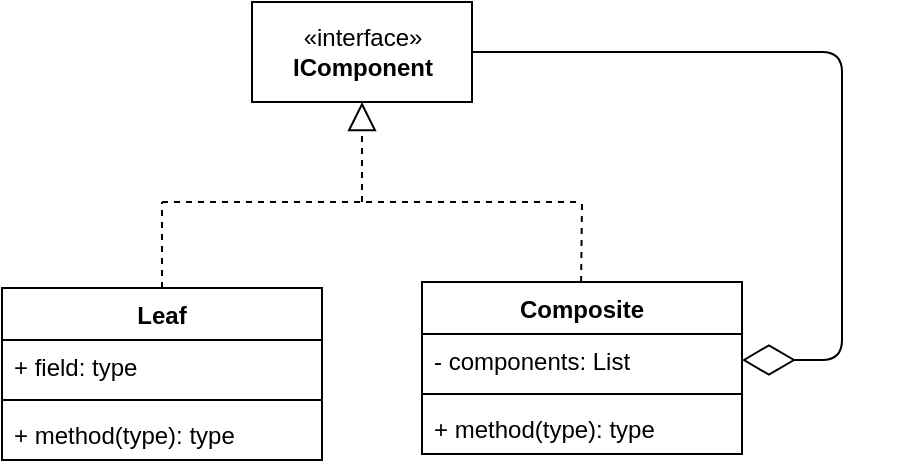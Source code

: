 <mxfile version="10.6.0" type="device"><diagram id="-K9UM8dim59znH_Db7uy" name="Page-1"><mxGraphModel dx="754" dy="386" grid="1" gridSize="10" guides="1" tooltips="1" connect="1" arrows="1" fold="1" page="1" pageScale="1" pageWidth="850" pageHeight="1100" math="0" shadow="0"><root><mxCell id="0"/><mxCell id="1" parent="0"/><mxCell id="X97QrfM6GMMRkTykl-i_-1" value="«interface»&lt;br&gt;&lt;b&gt;IComponent&lt;/b&gt;&lt;br&gt;" style="html=1;" vertex="1" parent="1"><mxGeometry x="225" y="100" width="110" height="50" as="geometry"/></mxCell><mxCell id="X97QrfM6GMMRkTykl-i_-2" value="Composite" style="swimlane;fontStyle=1;align=center;verticalAlign=top;childLayout=stackLayout;horizontal=1;startSize=26;horizontalStack=0;resizeParent=1;resizeParentMax=0;resizeLast=0;collapsible=1;marginBottom=0;" vertex="1" parent="1"><mxGeometry x="310" y="240" width="160" height="86" as="geometry"/></mxCell><mxCell id="X97QrfM6GMMRkTykl-i_-3" value="- components: List" style="text;strokeColor=none;fillColor=none;align=left;verticalAlign=top;spacingLeft=4;spacingRight=4;overflow=hidden;rotatable=0;points=[[0,0.5],[1,0.5]];portConstraint=eastwest;" vertex="1" parent="X97QrfM6GMMRkTykl-i_-2"><mxGeometry y="26" width="160" height="26" as="geometry"/></mxCell><mxCell id="X97QrfM6GMMRkTykl-i_-4" value="" style="line;strokeWidth=1;fillColor=none;align=left;verticalAlign=middle;spacingTop=-1;spacingLeft=3;spacingRight=3;rotatable=0;labelPosition=right;points=[];portConstraint=eastwest;" vertex="1" parent="X97QrfM6GMMRkTykl-i_-2"><mxGeometry y="52" width="160" height="8" as="geometry"/></mxCell><mxCell id="X97QrfM6GMMRkTykl-i_-5" value="+ method(type): type" style="text;strokeColor=none;fillColor=none;align=left;verticalAlign=top;spacingLeft=4;spacingRight=4;overflow=hidden;rotatable=0;points=[[0,0.5],[1,0.5]];portConstraint=eastwest;" vertex="1" parent="X97QrfM6GMMRkTykl-i_-2"><mxGeometry y="60" width="160" height="26" as="geometry"/></mxCell><mxCell id="X97QrfM6GMMRkTykl-i_-6" value="Leaf" style="swimlane;fontStyle=1;align=center;verticalAlign=top;childLayout=stackLayout;horizontal=1;startSize=26;horizontalStack=0;resizeParent=1;resizeParentMax=0;resizeLast=0;collapsible=1;marginBottom=0;" vertex="1" parent="1"><mxGeometry x="100" y="243" width="160" height="86" as="geometry"/></mxCell><mxCell id="X97QrfM6GMMRkTykl-i_-7" value="+ field: type" style="text;strokeColor=none;fillColor=none;align=left;verticalAlign=top;spacingLeft=4;spacingRight=4;overflow=hidden;rotatable=0;points=[[0,0.5],[1,0.5]];portConstraint=eastwest;" vertex="1" parent="X97QrfM6GMMRkTykl-i_-6"><mxGeometry y="26" width="160" height="26" as="geometry"/></mxCell><mxCell id="X97QrfM6GMMRkTykl-i_-8" value="" style="line;strokeWidth=1;fillColor=none;align=left;verticalAlign=middle;spacingTop=-1;spacingLeft=3;spacingRight=3;rotatable=0;labelPosition=right;points=[];portConstraint=eastwest;" vertex="1" parent="X97QrfM6GMMRkTykl-i_-6"><mxGeometry y="52" width="160" height="8" as="geometry"/></mxCell><mxCell id="X97QrfM6GMMRkTykl-i_-9" value="+ method(type): type" style="text;strokeColor=none;fillColor=none;align=left;verticalAlign=top;spacingLeft=4;spacingRight=4;overflow=hidden;rotatable=0;points=[[0,0.5],[1,0.5]];portConstraint=eastwest;" vertex="1" parent="X97QrfM6GMMRkTykl-i_-6"><mxGeometry y="60" width="160" height="26" as="geometry"/></mxCell><mxCell id="X97QrfM6GMMRkTykl-i_-19" value="" style="endArrow=diamondThin;endFill=0;endSize=24;html=1;exitX=1;exitY=0.5;exitDx=0;exitDy=0;entryX=1;entryY=0.5;entryDx=0;entryDy=0;" edge="1" parent="1" source="X97QrfM6GMMRkTykl-i_-1" target="X97QrfM6GMMRkTykl-i_-3"><mxGeometry width="160" relative="1" as="geometry"><mxPoint x="500" y="150" as="sourcePoint"/><mxPoint x="530" y="260" as="targetPoint"/><Array as="points"><mxPoint x="520" y="125"/><mxPoint x="520" y="279"/></Array></mxGeometry></mxCell><mxCell id="X97QrfM6GMMRkTykl-i_-30" value="" style="endArrow=block;dashed=1;endFill=0;endSize=12;html=1;" edge="1" parent="1"><mxGeometry width="160" relative="1" as="geometry"><mxPoint x="280" y="200" as="sourcePoint"/><mxPoint x="280" y="150" as="targetPoint"/></mxGeometry></mxCell><mxCell id="X97QrfM6GMMRkTykl-i_-31" value="" style="endArrow=none;dashed=1;html=1;" edge="1" parent="1"><mxGeometry width="50" height="50" relative="1" as="geometry"><mxPoint x="180" y="200" as="sourcePoint"/><mxPoint x="390" y="200" as="targetPoint"/></mxGeometry></mxCell><mxCell id="X97QrfM6GMMRkTykl-i_-32" value="" style="endArrow=none;dashed=1;html=1;exitX=0.5;exitY=0;exitDx=0;exitDy=0;" edge="1" parent="1" source="X97QrfM6GMMRkTykl-i_-6"><mxGeometry width="50" height="50" relative="1" as="geometry"><mxPoint x="140" y="250" as="sourcePoint"/><mxPoint x="180" y="200" as="targetPoint"/></mxGeometry></mxCell><mxCell id="X97QrfM6GMMRkTykl-i_-33" value="" style="endArrow=none;dashed=1;html=1;exitX=0.5;exitY=0;exitDx=0;exitDy=0;" edge="1" parent="1"><mxGeometry width="50" height="50" relative="1" as="geometry"><mxPoint x="389.548" y="240" as="sourcePoint"/><mxPoint x="390" y="200" as="targetPoint"/></mxGeometry></mxCell></root></mxGraphModel></diagram></mxfile>